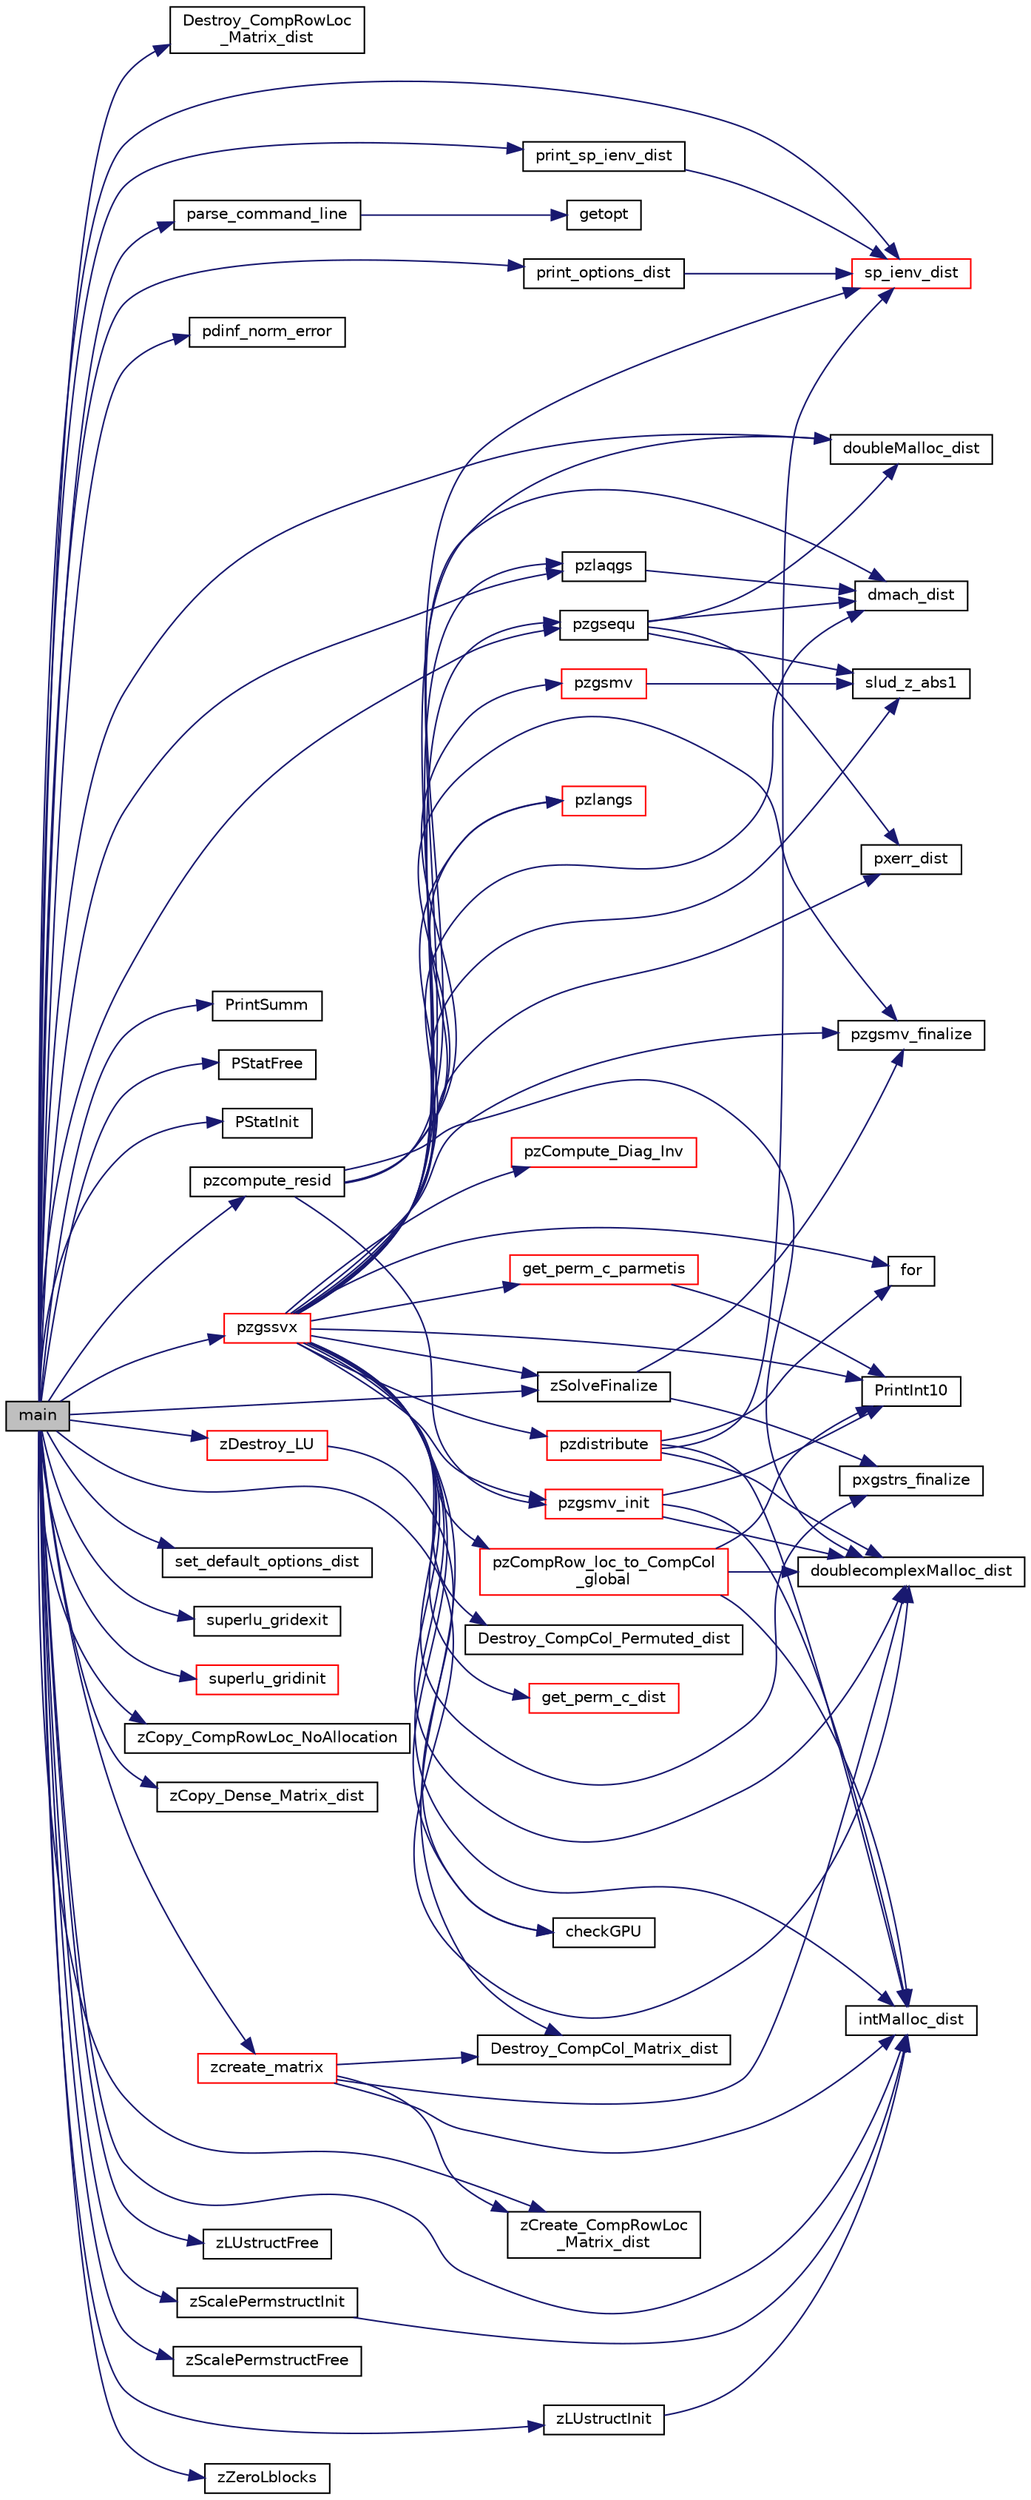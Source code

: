 digraph "main"
{
 // LATEX_PDF_SIZE
  edge [fontname="Helvetica",fontsize="10",labelfontname="Helvetica",labelfontsize="10"];
  node [fontname="Helvetica",fontsize="10",shape=record];
  rankdir="LR";
  Node1 [label="main",height=0.2,width=0.4,color="black", fillcolor="grey75", style="filled", fontcolor="black",tooltip=" "];
  Node1 -> Node2 [color="midnightblue",fontsize="10",style="solid",fontname="Helvetica"];
  Node2 [label="Destroy_CompRowLoc\l_Matrix_dist",height=0.2,width=0.4,color="black", fillcolor="white", style="filled",URL="$superlu__defs_8h.html#af81cf1c066358e462837828031da4a2c",tooltip=" "];
  Node1 -> Node3 [color="midnightblue",fontsize="10",style="solid",fontname="Helvetica"];
  Node3 [label="doublecomplexMalloc_dist",height=0.2,width=0.4,color="black", fillcolor="white", style="filled",URL="$superlu__zdefs_8h.html#af9c619b6f1f8f20b5bc70551bd10c84a",tooltip=" "];
  Node1 -> Node4 [color="midnightblue",fontsize="10",style="solid",fontname="Helvetica"];
  Node4 [label="doubleMalloc_dist",height=0.2,width=0.4,color="black", fillcolor="white", style="filled",URL="$dmemory__dist_8c.html#a52dc9c97e580c07ec4af763f1755a2ba",tooltip=" "];
  Node1 -> Node5 [color="midnightblue",fontsize="10",style="solid",fontname="Helvetica"];
  Node5 [label="intMalloc_dist",height=0.2,width=0.4,color="black", fillcolor="white", style="filled",URL="$memory_8c.html#a2c2df35072e313373438cccdb98b885c",tooltip=" "];
  Node1 -> Node6 [color="midnightblue",fontsize="10",style="solid",fontname="Helvetica"];
  Node6 [label="parse_command_line",height=0.2,width=0.4,color="black", fillcolor="white", style="filled",URL="$pztest_8c.html#a17ade7aaf9322a5eef6df05e5860551c",tooltip=" "];
  Node6 -> Node7 [color="midnightblue",fontsize="10",style="solid",fontname="Helvetica"];
  Node7 [label="getopt",height=0.2,width=0.4,color="black", fillcolor="white", style="filled",URL="$wingetopt_8c.html#a5ffa4c677fc71cecd94f140ef9db624c",tooltip=" "];
  Node1 -> Node8 [color="midnightblue",fontsize="10",style="solid",fontname="Helvetica"];
  Node8 [label="pdinf_norm_error",height=0.2,width=0.4,color="black", fillcolor="white", style="filled",URL="$pdutil_8c.html#a7d784206dfd5dd135c4bdca5639b7902",tooltip="Check the inf-norm of the error vector."];
  Node1 -> Node9 [color="midnightblue",fontsize="10",style="solid",fontname="Helvetica"];
  Node9 [label="print_options_dist",height=0.2,width=0.4,color="black", fillcolor="white", style="filled",URL="$superlu__defs_8h.html#a0786e160fdc6d8f413452f446068dad1",tooltip="Print the options setting."];
  Node9 -> Node10 [color="midnightblue",fontsize="10",style="solid",fontname="Helvetica"];
  Node10 [label="sp_ienv_dist",height=0.2,width=0.4,color="red", fillcolor="white", style="filled",URL="$SRC_2sp__ienv_8c.html#a004725eb174f73ba121db829451a8e8c",tooltip=" "];
  Node1 -> Node12 [color="midnightblue",fontsize="10",style="solid",fontname="Helvetica"];
  Node12 [label="print_sp_ienv_dist",height=0.2,width=0.4,color="black", fillcolor="white", style="filled",URL="$superlu__defs_8h.html#a6c6a86d44adfa56ba900a4be45469072",tooltip="Print the blocking parameters."];
  Node12 -> Node10 [color="midnightblue",fontsize="10",style="solid",fontname="Helvetica"];
  Node1 -> Node13 [color="midnightblue",fontsize="10",style="solid",fontname="Helvetica"];
  Node13 [label="PrintSumm",height=0.2,width=0.4,color="black", fillcolor="white", style="filled",URL="$pztest_8c.html#aa88c72f09a077ee18043edff386f4a2c",tooltip="Print a summary of the testing results."];
  Node1 -> Node14 [color="midnightblue",fontsize="10",style="solid",fontname="Helvetica"];
  Node14 [label="PStatFree",height=0.2,width=0.4,color="black", fillcolor="white", style="filled",URL="$superlu__defs_8h.html#a72c21f510c552d12a9156c91fb0d2590",tooltip=" "];
  Node1 -> Node15 [color="midnightblue",fontsize="10",style="solid",fontname="Helvetica"];
  Node15 [label="PStatInit",height=0.2,width=0.4,color="black", fillcolor="white", style="filled",URL="$superlu__defs_8h.html#a6a4d9e2e43171f86980fd9f3ebd34f83",tooltip=" "];
  Node1 -> Node16 [color="midnightblue",fontsize="10",style="solid",fontname="Helvetica"];
  Node16 [label="pzcompute_resid",height=0.2,width=0.4,color="black", fillcolor="white", style="filled",URL="$pztest_8c.html#a5467afaa3157b20c1f5ceeb22431e89b",tooltip=" "];
  Node16 -> Node17 [color="midnightblue",fontsize="10",style="solid",fontname="Helvetica"];
  Node17 [label="dmach_dist",height=0.2,width=0.4,color="black", fillcolor="white", style="filled",URL="$dmach__dist_8c.html#a9f1d303ee9a82228d1979f3618c27e85",tooltip=" "];
  Node16 -> Node3 [color="midnightblue",fontsize="10",style="solid",fontname="Helvetica"];
  Node16 -> Node18 [color="midnightblue",fontsize="10",style="solid",fontname="Helvetica"];
  Node18 [label="pzgsmv",height=0.2,width=0.4,color="red", fillcolor="white", style="filled",URL="$SRC_2pzgsmv_8c.html#a777dd49db5d7af67d17ffc153d53cf1e",tooltip=" "];
  Node18 -> Node20 [color="midnightblue",fontsize="10",style="solid",fontname="Helvetica"];
  Node20 [label="slud_z_abs1",height=0.2,width=0.4,color="black", fillcolor="white", style="filled",URL="$dcomplex_8h.html#a4984d4ed64c9f03d82a7ac0421146576",tooltip=" "];
  Node16 -> Node21 [color="midnightblue",fontsize="10",style="solid",fontname="Helvetica"];
  Node21 [label="pzgsmv_finalize",height=0.2,width=0.4,color="black", fillcolor="white", style="filled",URL="$SRC_2pzgsmv_8c.html#ad8572eace2d18cb27ef53ab1193c1371",tooltip=" "];
  Node16 -> Node22 [color="midnightblue",fontsize="10",style="solid",fontname="Helvetica"];
  Node22 [label="pzgsmv_init",height=0.2,width=0.4,color="red", fillcolor="white", style="filled",URL="$SRC_2pzgsmv_8c.html#ac154f1bee69807fc725bb238152180b4",tooltip=" "];
  Node22 -> Node3 [color="midnightblue",fontsize="10",style="solid",fontname="Helvetica"];
  Node22 -> Node5 [color="midnightblue",fontsize="10",style="solid",fontname="Helvetica"];
  Node22 -> Node25 [color="midnightblue",fontsize="10",style="solid",fontname="Helvetica"];
  Node25 [label="PrintInt10",height=0.2,width=0.4,color="black", fillcolor="white", style="filled",URL="$superlu__defs_8h.html#ab03f0fccabf0c7a84b0e2c99c2988809",tooltip=" "];
  Node16 -> Node26 [color="midnightblue",fontsize="10",style="solid",fontname="Helvetica"];
  Node26 [label="pzlangs",height=0.2,width=0.4,color="red", fillcolor="white", style="filled",URL="$pzlangs_8c.html#aa4e137172f27b1e340995e417fd2e7ae",tooltip=" "];
  Node1 -> Node28 [color="midnightblue",fontsize="10",style="solid",fontname="Helvetica"];
  Node28 [label="pzgsequ",height=0.2,width=0.4,color="black", fillcolor="white", style="filled",URL="$pzgsequ_8c.html#a333aebdc4299b4f0161dfd0a245d8fa5",tooltip=" "];
  Node28 -> Node17 [color="midnightblue",fontsize="10",style="solid",fontname="Helvetica"];
  Node28 -> Node4 [color="midnightblue",fontsize="10",style="solid",fontname="Helvetica"];
  Node28 -> Node29 [color="midnightblue",fontsize="10",style="solid",fontname="Helvetica"];
  Node29 [label="pxerr_dist",height=0.2,width=0.4,color="black", fillcolor="white", style="filled",URL="$pxerr__dist_8c.html#a83457ff10ec305ba2d5c47fcb3db3300",tooltip=" "];
  Node28 -> Node20 [color="midnightblue",fontsize="10",style="solid",fontname="Helvetica"];
  Node1 -> Node30 [color="midnightblue",fontsize="10",style="solid",fontname="Helvetica"];
  Node30 [label="pzgssvx",height=0.2,width=0.4,color="red", fillcolor="white", style="filled",URL="$pzgssvx_8c.html#ab6d597b6774ca4be292fe5d4282a131f",tooltip=" "];
  Node30 -> Node31 [color="midnightblue",fontsize="10",style="solid",fontname="Helvetica"];
  Node31 [label="checkGPU",height=0.2,width=0.4,color="black", fillcolor="white", style="filled",URL="$gpu__api__utils_8c.html#af8ca70316086ecfe46b3dd727da84ec5",tooltip=" "];
  Node30 -> Node32 [color="midnightblue",fontsize="10",style="solid",fontname="Helvetica"];
  Node32 [label="Destroy_CompCol_Matrix_dist",height=0.2,width=0.4,color="black", fillcolor="white", style="filled",URL="$superlu__defs_8h.html#a19148d48069c04e21a7ea94d53043f6f",tooltip=" "];
  Node30 -> Node33 [color="midnightblue",fontsize="10",style="solid",fontname="Helvetica"];
  Node33 [label="Destroy_CompCol_Permuted_dist",height=0.2,width=0.4,color="black", fillcolor="white", style="filled",URL="$superlu__defs_8h.html#a658c586f65e61ef7758b72aa81d56a48",tooltip="A is of type Stype==NCP."];
  Node30 -> Node17 [color="midnightblue",fontsize="10",style="solid",fontname="Helvetica"];
  Node30 -> Node3 [color="midnightblue",fontsize="10",style="solid",fontname="Helvetica"];
  Node30 -> Node4 [color="midnightblue",fontsize="10",style="solid",fontname="Helvetica"];
  Node30 -> Node34 [color="midnightblue",fontsize="10",style="solid",fontname="Helvetica"];
  Node34 [label="for",height=0.2,width=0.4,color="black", fillcolor="white", style="filled",URL="$dutil__dist_8c.html#a1fa3106fcf315ec2c58c319e589230cd",tooltip=" "];
  Node30 -> Node35 [color="midnightblue",fontsize="10",style="solid",fontname="Helvetica"];
  Node35 [label="get_perm_c_dist",height=0.2,width=0.4,color="red", fillcolor="white", style="filled",URL="$get__perm__c_8c.html#a04a4ecd61a85915115f4a65295f9c71d",tooltip=" "];
  Node30 -> Node49 [color="midnightblue",fontsize="10",style="solid",fontname="Helvetica"];
  Node49 [label="get_perm_c_parmetis",height=0.2,width=0.4,color="red", fillcolor="white", style="filled",URL="$get__perm__c__parmetis_8c.html#a3619fbfb31f41802d07339f7c1f4f6e1",tooltip=" "];
  Node49 -> Node25 [color="midnightblue",fontsize="10",style="solid",fontname="Helvetica"];
  Node30 -> Node5 [color="midnightblue",fontsize="10",style="solid",fontname="Helvetica"];
  Node30 -> Node25 [color="midnightblue",fontsize="10",style="solid",fontname="Helvetica"];
  Node30 -> Node29 [color="midnightblue",fontsize="10",style="solid",fontname="Helvetica"];
  Node30 -> Node51 [color="midnightblue",fontsize="10",style="solid",fontname="Helvetica"];
  Node51 [label="pxgstrs_finalize",height=0.2,width=0.4,color="black", fillcolor="white", style="filled",URL="$superlu__ddefs_8h.html#aabf0cd62d7253981c2c07b46b728b44d",tooltip=" "];
  Node30 -> Node52 [color="midnightblue",fontsize="10",style="solid",fontname="Helvetica"];
  Node52 [label="pzCompRow_loc_to_CompCol\l_global",height=0.2,width=0.4,color="red", fillcolor="white", style="filled",URL="$pzutil_8c.html#a0203861c49ec83136fa33f738f106529",tooltip="Gather A from the distributed compressed row format to global A in compressed column format."];
  Node52 -> Node3 [color="midnightblue",fontsize="10",style="solid",fontname="Helvetica"];
  Node52 -> Node5 [color="midnightblue",fontsize="10",style="solid",fontname="Helvetica"];
  Node52 -> Node25 [color="midnightblue",fontsize="10",style="solid",fontname="Helvetica"];
  Node30 -> Node55 [color="midnightblue",fontsize="10",style="solid",fontname="Helvetica"];
  Node55 [label="pzCompute_Diag_Inv",height=0.2,width=0.4,color="red", fillcolor="white", style="filled",URL="$pzgstrs_8c.html#a62ebf9c2cbb8d5d4f8dc7a6e840e6365",tooltip=" "];
  Node30 -> Node56 [color="midnightblue",fontsize="10",style="solid",fontname="Helvetica"];
  Node56 [label="pzdistribute",height=0.2,width=0.4,color="red", fillcolor="white", style="filled",URL="$pzdistribute_8c.html#adaa8811c6cc514398a9fcf055d519959",tooltip=" "];
  Node56 -> Node3 [color="midnightblue",fontsize="10",style="solid",fontname="Helvetica"];
  Node56 -> Node34 [color="midnightblue",fontsize="10",style="solid",fontname="Helvetica"];
  Node56 -> Node5 [color="midnightblue",fontsize="10",style="solid",fontname="Helvetica"];
  Node56 -> Node10 [color="midnightblue",fontsize="10",style="solid",fontname="Helvetica"];
  Node30 -> Node28 [color="midnightblue",fontsize="10",style="solid",fontname="Helvetica"];
  Node30 -> Node21 [color="midnightblue",fontsize="10",style="solid",fontname="Helvetica"];
  Node30 -> Node22 [color="midnightblue",fontsize="10",style="solid",fontname="Helvetica"];
  Node30 -> Node26 [color="midnightblue",fontsize="10",style="solid",fontname="Helvetica"];
  Node30 -> Node119 [color="midnightblue",fontsize="10",style="solid",fontname="Helvetica"];
  Node119 [label="pzlaqgs",height=0.2,width=0.4,color="black", fillcolor="white", style="filled",URL="$pzlaqgs_8c.html#a14f828cb78f82b535dc38b023d28f85a",tooltip=" "];
  Node119 -> Node17 [color="midnightblue",fontsize="10",style="solid",fontname="Helvetica"];
  Node30 -> Node20 [color="midnightblue",fontsize="10",style="solid",fontname="Helvetica"];
  Node30 -> Node10 [color="midnightblue",fontsize="10",style="solid",fontname="Helvetica"];
  Node30 -> Node194 [color="midnightblue",fontsize="10",style="solid",fontname="Helvetica"];
  Node194 [label="zSolveFinalize",height=0.2,width=0.4,color="black", fillcolor="white", style="filled",URL="$pzutil_8c.html#a3beaa9d1000fa77b5793ebf3250092b0",tooltip="Release the resources used for the solution phase."];
  Node194 -> Node51 [color="midnightblue",fontsize="10",style="solid",fontname="Helvetica"];
  Node194 -> Node21 [color="midnightblue",fontsize="10",style="solid",fontname="Helvetica"];
  Node1 -> Node119 [color="midnightblue",fontsize="10",style="solid",fontname="Helvetica"];
  Node1 -> Node197 [color="midnightblue",fontsize="10",style="solid",fontname="Helvetica"];
  Node197 [label="set_default_options_dist",height=0.2,width=0.4,color="black", fillcolor="white", style="filled",URL="$superlu__defs_8h.html#ae4620e0e61b047a0fe6437b250a68b9b",tooltip="Set the default values for the options argument."];
  Node1 -> Node10 [color="midnightblue",fontsize="10",style="solid",fontname="Helvetica"];
  Node1 -> Node198 [color="midnightblue",fontsize="10",style="solid",fontname="Helvetica"];
  Node198 [label="superlu_gridexit",height=0.2,width=0.4,color="black", fillcolor="white", style="filled",URL="$superlu__defs_8h.html#ab151232cdf0e52a85e0f27319f358fd4",tooltip=" "];
  Node1 -> Node199 [color="midnightblue",fontsize="10",style="solid",fontname="Helvetica"];
  Node199 [label="superlu_gridinit",height=0.2,width=0.4,color="red", fillcolor="white", style="filled",URL="$superlu__defs_8h.html#af673f68417d0c11596db905bdb4670ff",tooltip="All processes in the MPI communicator must call this routine."];
  Node1 -> Node201 [color="midnightblue",fontsize="10",style="solid",fontname="Helvetica"];
  Node201 [label="zCopy_CompRowLoc_NoAllocation",height=0.2,width=0.4,color="black", fillcolor="white", style="filled",URL="$pztest_8c.html#aa12d286ca133e531a1ab99253a073c27",tooltip="Copy matrix A into matrix B, in distributed compressed row format."];
  Node1 -> Node202 [color="midnightblue",fontsize="10",style="solid",fontname="Helvetica"];
  Node202 [label="zCopy_Dense_Matrix_dist",height=0.2,width=0.4,color="black", fillcolor="white", style="filled",URL="$superlu__zdefs_8h.html#ad84c231e003cad5078bf1ec3ff2d1a24",tooltip=" "];
  Node1 -> Node203 [color="midnightblue",fontsize="10",style="solid",fontname="Helvetica"];
  Node203 [label="zCreate_CompRowLoc\l_Matrix_dist",height=0.2,width=0.4,color="black", fillcolor="white", style="filled",URL="$superlu__zdefs_8h.html#a073d43974e23aa7dad4b837279d683b3",tooltip=" "];
  Node1 -> Node204 [color="midnightblue",fontsize="10",style="solid",fontname="Helvetica"];
  Node204 [label="zcreate_matrix",height=0.2,width=0.4,color="red", fillcolor="white", style="filled",URL="$superlu__zdefs_8h.html#a8fe80ecad2edcd129d84b229885f7510",tooltip=" "];
  Node204 -> Node32 [color="midnightblue",fontsize="10",style="solid",fontname="Helvetica"];
  Node204 -> Node3 [color="midnightblue",fontsize="10",style="solid",fontname="Helvetica"];
  Node204 -> Node5 [color="midnightblue",fontsize="10",style="solid",fontname="Helvetica"];
  Node204 -> Node203 [color="midnightblue",fontsize="10",style="solid",fontname="Helvetica"];
  Node1 -> Node218 [color="midnightblue",fontsize="10",style="solid",fontname="Helvetica"];
  Node218 [label="zDestroy_LU",height=0.2,width=0.4,color="red", fillcolor="white", style="filled",URL="$pzutil_8c.html#ace220b952cea5410da17babf66aaab88",tooltip="Destroy distributed L & U matrices."];
  Node218 -> Node31 [color="midnightblue",fontsize="10",style="solid",fontname="Helvetica"];
  Node1 -> Node220 [color="midnightblue",fontsize="10",style="solid",fontname="Helvetica"];
  Node220 [label="zLUstructFree",height=0.2,width=0.4,color="black", fillcolor="white", style="filled",URL="$pzutil_8c.html#a3b603584d45a748c9f51b3f03b6080d2",tooltip="Deallocate LUstruct."];
  Node1 -> Node221 [color="midnightblue",fontsize="10",style="solid",fontname="Helvetica"];
  Node221 [label="zLUstructInit",height=0.2,width=0.4,color="black", fillcolor="white", style="filled",URL="$pzutil_8c.html#a33945727166929fef29e6426db221ebe",tooltip="Allocate storage in LUstruct."];
  Node221 -> Node5 [color="midnightblue",fontsize="10",style="solid",fontname="Helvetica"];
  Node1 -> Node222 [color="midnightblue",fontsize="10",style="solid",fontname="Helvetica"];
  Node222 [label="zScalePermstructFree",height=0.2,width=0.4,color="black", fillcolor="white", style="filled",URL="$superlu__zdefs_8h.html#aa9406c7121d71f77fd8b2214784ba358",tooltip="Deallocate ScalePermstruct."];
  Node1 -> Node223 [color="midnightblue",fontsize="10",style="solid",fontname="Helvetica"];
  Node223 [label="zScalePermstructInit",height=0.2,width=0.4,color="black", fillcolor="white", style="filled",URL="$superlu__zdefs_8h.html#acbdfe14ab4ac81cd43eb9a88c4f7863e",tooltip="Allocate storage in ScalePermstruct."];
  Node223 -> Node5 [color="midnightblue",fontsize="10",style="solid",fontname="Helvetica"];
  Node1 -> Node194 [color="midnightblue",fontsize="10",style="solid",fontname="Helvetica"];
  Node1 -> Node224 [color="midnightblue",fontsize="10",style="solid",fontname="Helvetica"];
  Node224 [label="zZeroLblocks",height=0.2,width=0.4,color="black", fillcolor="white", style="filled",URL="$superlu__zdefs_8h.html#af29165657f511e3d097b674c25482830",tooltip="Sets all entries of matrix L to zero."];
}
